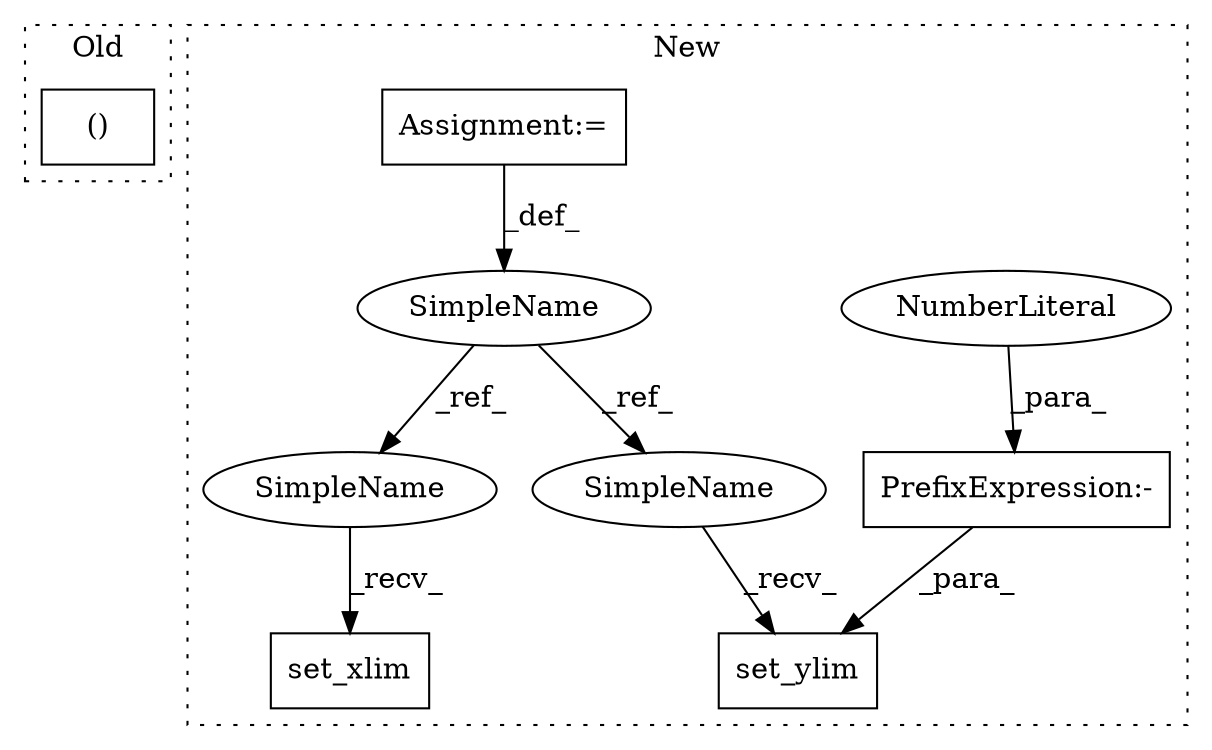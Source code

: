 digraph G {
subgraph cluster0 {
1 [label="()" a="106" s="17944" l="18" shape="box"];
label = "Old";
style="dotted";
}
subgraph cluster1 {
2 [label="set_xlim" a="32" s="18352,18373" l="9,1" shape="box"];
3 [label="SimpleName" a="42" s="17899" l="3" shape="ellipse"];
4 [label="set_ylim" a="32" s="18384,18404" l="9,1" shape="box"];
5 [label="PrefixExpression:-" a="38" s="18393" l="1" shape="box"];
6 [label="NumberLiteral" a="34" s="18394" l="5" shape="ellipse"];
7 [label="Assignment:=" a="7" s="17899" l="3" shape="box"];
8 [label="SimpleName" a="42" s="18380" l="3" shape="ellipse"];
9 [label="SimpleName" a="42" s="18348" l="3" shape="ellipse"];
label = "New";
style="dotted";
}
3 -> 8 [label="_ref_"];
3 -> 9 [label="_ref_"];
5 -> 4 [label="_para_"];
6 -> 5 [label="_para_"];
7 -> 3 [label="_def_"];
8 -> 4 [label="_recv_"];
9 -> 2 [label="_recv_"];
}